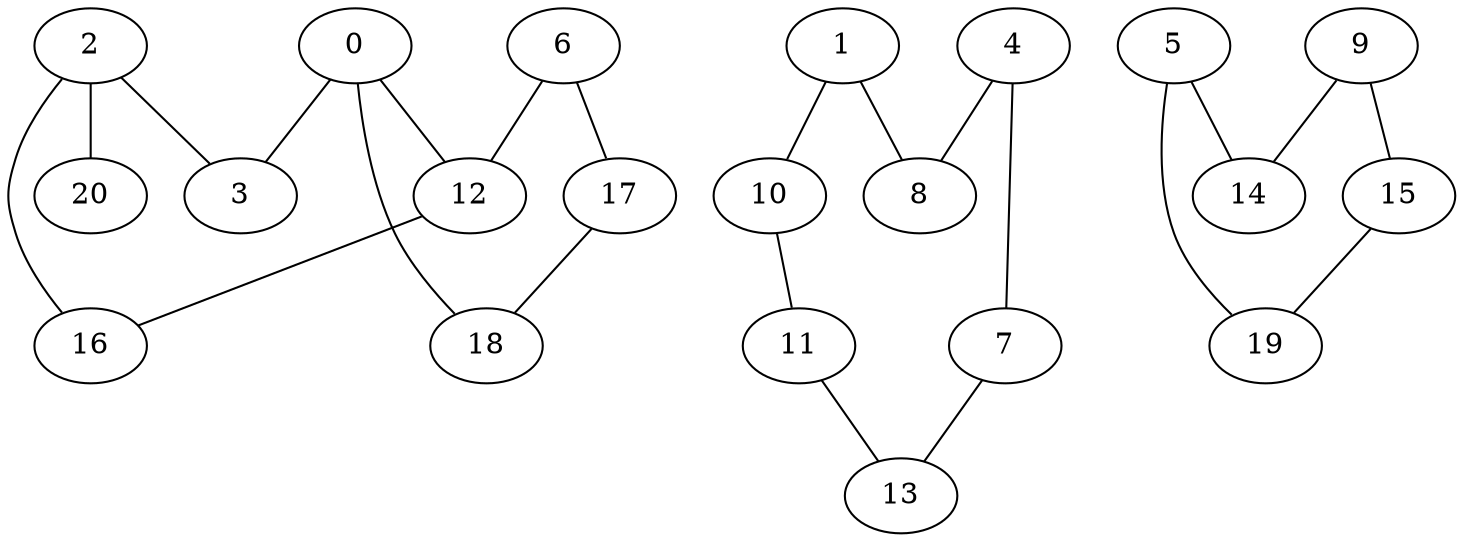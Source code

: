 graph "sampletest150-mod4_image21.bmp" {
	0	 [type=intersection,
		x=241,
		y=247];
	3	 [type=corner,
		x=232,
		y=255];
	0 -- 3	 [angle0="-.73",
		frequency=1,
		type0=line];
	12	 [type=intersection,
		x=288,
		y=271];
	0 -- 12	 [angle0=".47",
		frequency=1,
		type0=line];
	18	 [type=corner,
		x=215,
		y=250];
	0 -- 18	 [angle0="-.11",
		frequency=1,
		type0=line];
	1	 [type=corner,
		x=386,
		y=467];
	8	 [type=corner,
		x=117,
		y=469];
	1 -- 8	 [angle0="-.01",
		frequency=1,
		type0=line];
	10	 [type=corner,
		x=393,
		y=206];
	1 -- 10	 [angle0="-1.54",
		frequency=1,
		type0=line];
	2	 [type=intersection,
		x=237,
		y=339];
	2 -- 3	 [angle0="1.51",
		frequency=1,
		type0=line];
	16	 [type=corner,
		x=314,
		y=341];
	2 -- 16	 [angle0=".03",
		frequency=1,
		type0=line];
	20	 [type=endpoint,
		x=237,
		y=394];
	2 -- 20	 [angle0="-1.57",
		frequency=1,
		type0=line];
	4	 [type=corner,
		x=128,
		y=201];
	7	 [type=corner,
		x=142,
		y=111];
	4 -- 7	 [angle0="-1.42",
		frequency=1,
		type0=line];
	4 -- 8	 [angle0="-1.53",
		frequency=1,
		type0=line];
	5	 [type=corner,
		x=209,
		y=344];
	14	 [type=corner,
		x=334,
		y=354];
	5 -- 14	 [angle0=".08",
		frequency=1,
		type0=line];
	19	 [type=corner,
		x=210,
		y=140];
	5 -- 19	 [angle0="-1.57",
		frequency=1,
		type0=line];
	6	 [type=corner,
		x=298,
		y=180];
	6 -- 12	 [angle0="-1.46",
		frequency=1,
		type0=line];
	17	 [type=corner,
		x=220,
		y=184];
	6 -- 17	 [angle0="-.05",
		frequency=1,
		type0=line];
	13	 [type=corner,
		x=135,
		y=47];
	7 -- 13	 [angle0="1.46",
		frequency=1,
		type0=line];
	9	 [type=corner,
		x=313,
		y=310];
	9 -- 14	 [angle0="1.13",
		frequency=1,
		type0=line];
	15	 [type=corner,
		x=322,
		y=156];
	9 -- 15	 [angle0="-1.51",
		frequency=1,
		type0=line];
	11	 [type=corner,
		x=380,
		y=66];
	10 -- 11	 [angle0="1.48",
		frequency=1,
		type0=line];
	11 -- 13	 [angle0=".08",
		frequency=1,
		type0=line];
	12 -- 16	 [angle0="1.22",
		frequency=1,
		type0=line];
	15 -- 19	 [angle0=".14",
		frequency=1,
		type0=line];
	17 -- 18	 [angle0="-1.50",
		frequency=1,
		type0=line];
}
